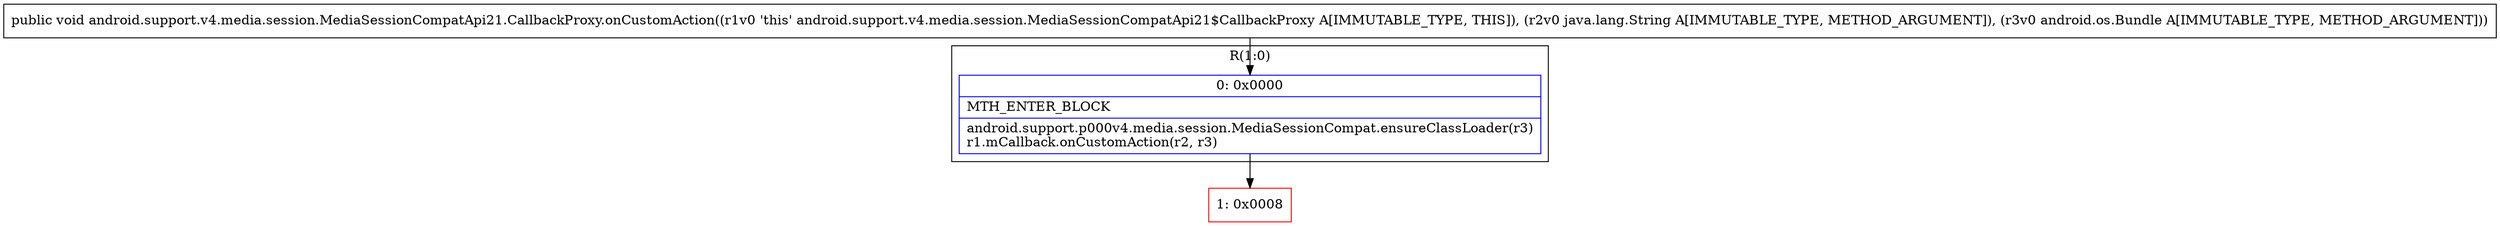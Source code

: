 digraph "CFG forandroid.support.v4.media.session.MediaSessionCompatApi21.CallbackProxy.onCustomAction(Ljava\/lang\/String;Landroid\/os\/Bundle;)V" {
subgraph cluster_Region_1250638862 {
label = "R(1:0)";
node [shape=record,color=blue];
Node_0 [shape=record,label="{0\:\ 0x0000|MTH_ENTER_BLOCK\l|android.support.p000v4.media.session.MediaSessionCompat.ensureClassLoader(r3)\lr1.mCallback.onCustomAction(r2, r3)\l}"];
}
Node_1 [shape=record,color=red,label="{1\:\ 0x0008}"];
MethodNode[shape=record,label="{public void android.support.v4.media.session.MediaSessionCompatApi21.CallbackProxy.onCustomAction((r1v0 'this' android.support.v4.media.session.MediaSessionCompatApi21$CallbackProxy A[IMMUTABLE_TYPE, THIS]), (r2v0 java.lang.String A[IMMUTABLE_TYPE, METHOD_ARGUMENT]), (r3v0 android.os.Bundle A[IMMUTABLE_TYPE, METHOD_ARGUMENT])) }"];
MethodNode -> Node_0;
Node_0 -> Node_1;
}


